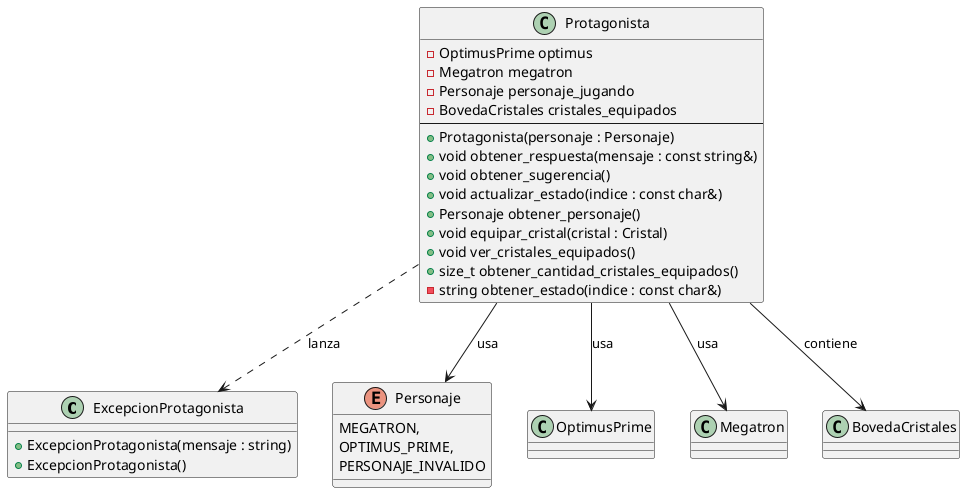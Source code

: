 @startuml
'https://plantuml.com/class-diagram

class ExcepcionProtagonista {
    + ExcepcionProtagonista(mensaje : string)
    + ExcepcionProtagonista()
}

enum Personaje {
    MEGATRON,
    OPTIMUS_PRIME,
    PERSONAJE_INVALIDO
}

class Protagonista {
    - OptimusPrime optimus
    - Megatron megatron
    - Personaje personaje_jugando
    - BovedaCristales cristales_equipados
    ---
    + Protagonista(personaje : Personaje)
    + void obtener_respuesta(mensaje : const string&)
    + void obtener_sugerencia()
    + void actualizar_estado(indice : const char&)
    + Personaje obtener_personaje()
    + void equipar_cristal(cristal : Cristal)
    + void ver_cristales_equipados()
    + size_t obtener_cantidad_cristales_equipados()
    - string obtener_estado(indice : const char&)
}

' Relaciones
Protagonista --> OptimusPrime : "usa"
Protagonista --> Megatron : "usa"
Protagonista --> BovedaCristales : "contiene"
Protagonista --> Personaje : "usa"
Protagonista ..> ExcepcionProtagonista : "lanza"
@enduml